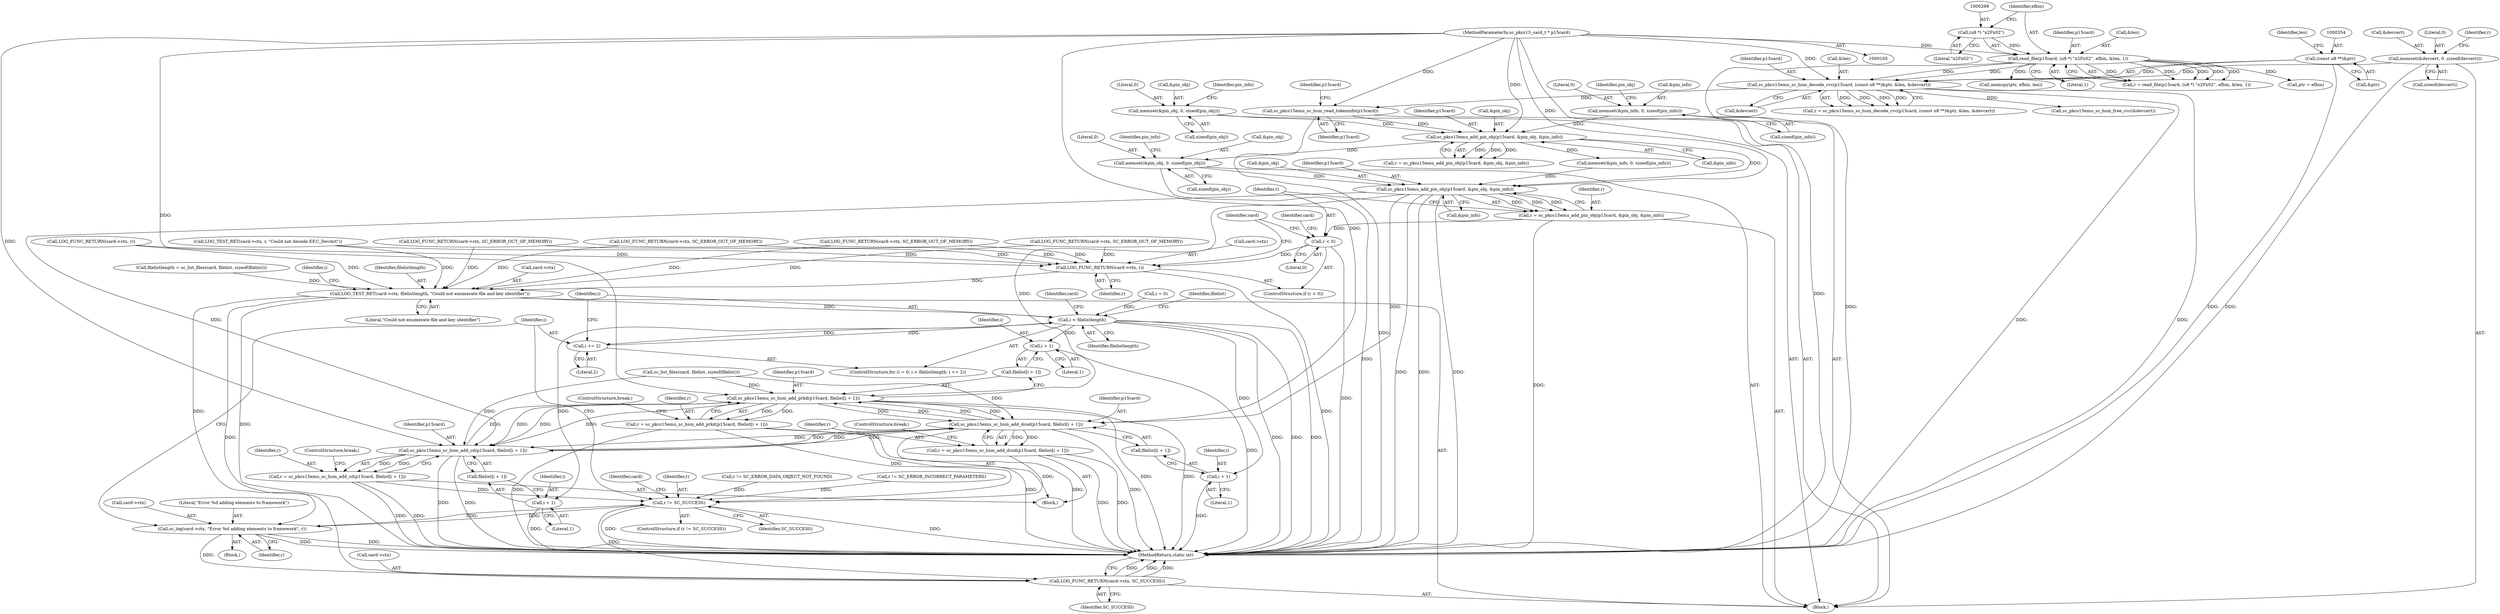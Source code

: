 digraph "0_OpenSC_360e95d45ac4123255a4c796db96337f332160ad#diff-d643a0fa169471dbf2912f4866dc49c5_6@API" {
"1000778" [label="(Call,memset(&pin_obj, 0, sizeof(pin_obj)))"];
"1000757" [label="(Call,sc_pkcs15emu_add_pin_obj(p15card, &pin_obj, &pin_info))"];
"1000367" [label="(Call,sc_pkcs15emu_sc_hsm_read_tokeninfo(p15card))"];
"1000351" [label="(Call,sc_pkcs15emu_sc_hsm_decode_cvc(p15card, (const u8 **)&ptr, &len, &devcert))"];
"1000296" [label="(Call,read_file(p15card, (u8 *) \"\x2F\x02\", efbin, &len, 1))"];
"1000106" [label="(MethodParameterIn,sc_pkcs15_card_t * p15card)"];
"1000298" [label="(Call,(u8 *) \"\x2F\x02\")"];
"1000353" [label="(Call,(const u8 **)&ptr)"];
"1000343" [label="(Call,memset(&devcert, 0 ,sizeof(devcert)))"];
"1000612" [label="(Call,memset(&pin_obj, 0, sizeof(pin_obj)))"];
"1000606" [label="(Call,memset(&pin_info, 0, sizeof(pin_info)))"];
"1000907" [label="(Call,sc_pkcs15emu_add_pin_obj(p15card, &pin_obj, &pin_info))"];
"1000905" [label="(Call,r = sc_pkcs15emu_add_pin_obj(p15card, &pin_obj, &pin_info))"];
"1000914" [label="(Call,r < 0)"];
"1000917" [label="(Call,LOG_FUNC_RETURN(card->ctx, r))"];
"1001021" [label="(Call,LOG_TEST_RET(card->ctx, filelistlength, \"Could not enumerate file and key identifier\"))"];
"1001031" [label="(Call,i < filelistlength)"];
"1001034" [label="(Call,i += 2)"];
"1001050" [label="(Call,i + 1)"];
"1001061" [label="(Call,i + 1)"];
"1001072" [label="(Call,i + 1)"];
"1001081" [label="(Call,sc_log(card->ctx, \"Error %d adding elements to framework\", r))"];
"1001077" [label="(Call,r != SC_SUCCESS)"];
"1001087" [label="(Call,LOG_FUNC_RETURN(card->ctx, SC_SUCCESS))"];
"1001046" [label="(Call,sc_pkcs15emu_sc_hsm_add_prkd(p15card, filelist[i + 1]))"];
"1001044" [label="(Call,r = sc_pkcs15emu_sc_hsm_add_prkd(p15card, filelist[i + 1]))"];
"1001057" [label="(Call,sc_pkcs15emu_sc_hsm_add_dcod(p15card, filelist[i + 1]))"];
"1001055" [label="(Call,r = sc_pkcs15emu_sc_hsm_add_dcod(p15card, filelist[i + 1]))"];
"1001068" [label="(Call,sc_pkcs15emu_sc_hsm_add_cd(p15card, filelist[i + 1]))"];
"1001066" [label="(Call,r = sc_pkcs15emu_sc_hsm_add_cd(p15card, filelist[i + 1]))"];
"1000359" [label="(Call,&devcert)"];
"1001058" [label="(Identifier,p15card)"];
"1000926" [label="(Identifier,card)"];
"1001052" [label="(Literal,1)"];
"1001080" [label="(Block,)"];
"1001053" [label="(ControlStructure,break;)"];
"1000367" [label="(Call,sc_pkcs15emu_sc_hsm_read_tokeninfo(p15card))"];
"1001031" [label="(Call,i < filelistlength)"];
"1001027" [label="(ControlStructure,for (i = 0; i < filelistlength; i += 2))"];
"1001070" [label="(Call,filelist[i + 1])"];
"1000757" [label="(Call,sc_pkcs15emu_add_pin_obj(p15card, &pin_obj, &pin_info))"];
"1000357" [label="(Call,&len)"];
"1001057" [label="(Call,sc_pkcs15emu_sc_hsm_add_dcod(p15card, filelist[i + 1]))"];
"1000609" [label="(Literal,0)"];
"1001069" [label="(Identifier,p15card)"];
"1000615" [label="(Literal,0)"];
"1001003" [label="(Call,r != SC_ERROR_DATA_OBJECT_NOT_FOUND)"];
"1001079" [label="(Identifier,SC_SUCCESS)"];
"1001082" [label="(Call,card->ctx)"];
"1000302" [label="(Call,&len)"];
"1000782" [label="(Call,sizeof(pin_obj))"];
"1001006" [label="(Call,r != SC_ERROR_INCORRECT_PARAMETERS)"];
"1000301" [label="(Identifier,efbin)"];
"1000918" [label="(Call,card->ctx)"];
"1001014" [label="(Call,filelistlength = sc_list_files(card, filelist, sizeof(filelist)))"];
"1000298" [label="(Call,(u8 *) \"\x2F\x02\")"];
"1000297" [label="(Identifier,p15card)"];
"1001073" [label="(Identifier,i)"];
"1001075" [label="(ControlStructure,break;)"];
"1001088" [label="(Call,card->ctx)"];
"1000612" [label="(Call,memset(&pin_obj, 0, sizeof(pin_obj)))"];
"1000355" [label="(Call,&ptr)"];
"1001029" [label="(Identifier,i)"];
"1001074" [label="(Literal,1)"];
"1000361" [label="(Call,LOG_TEST_RET(card->ctx, r, \"Could not decode EF.C_DevAut\"))"];
"1000906" [label="(Identifier,r)"];
"1001066" [label="(Call,r = sc_pkcs15emu_sc_hsm_add_cd(p15card, filelist[i + 1]))"];
"1001021" [label="(Call,LOG_TEST_RET(card->ctx, filelistlength, \"Could not enumerate file and key identifier\"))"];
"1000755" [label="(Call,r = sc_pkcs15emu_add_pin_obj(p15card, &pin_obj, &pin_info))"];
"1001062" [label="(Identifier,i)"];
"1000909" [label="(Call,&pin_obj)"];
"1001055" [label="(Call,r = sc_pkcs15emu_sc_hsm_add_dcod(p15card, filelist[i + 1]))"];
"1000571" [label="(Call,LOG_FUNC_RETURN(card->ctx, SC_ERROR_OUT_OF_MEMORY))"];
"1000107" [label="(Block,)"];
"1000352" [label="(Identifier,p15card)"];
"1000326" [label="(Call,memcpy(ptr, efbin, len))"];
"1001033" [label="(Identifier,filelistlength)"];
"1001085" [label="(Literal,\"Error %d adding elements to framework\")"];
"1000530" [label="(Call,LOG_FUNC_RETURN(card->ctx, SC_ERROR_OUT_OF_MEMORY))"];
"1000300" [label="(Literal,\"\x2F\x02\")"];
"1000350" [label="(Identifier,r)"];
"1000916" [label="(Literal,0)"];
"1001047" [label="(Identifier,p15card)"];
"1001072" [label="(Call,i + 1)"];
"1001036" [label="(Literal,2)"];
"1000779" [label="(Call,&pin_obj)"];
"1000907" [label="(Call,sc_pkcs15emu_add_pin_obj(p15card, &pin_obj, &pin_info))"];
"1000761" [label="(Call,&pin_info)"];
"1001046" [label="(Call,sc_pkcs15emu_sc_hsm_add_prkd(p15card, filelist[i + 1]))"];
"1001063" [label="(Literal,1)"];
"1001092" [label="(MethodReturn,static int)"];
"1000613" [label="(Call,&pin_obj)"];
"1001081" [label="(Call,sc_log(card->ctx, \"Error %d adding elements to framework\", r))"];
"1000758" [label="(Identifier,p15card)"];
"1000919" [label="(Identifier,card)"];
"1001083" [label="(Identifier,card)"];
"1000343" [label="(Call,memset(&devcert, 0 ,sizeof(devcert)))"];
"1001051" [label="(Identifier,i)"];
"1000914" [label="(Call,r < 0)"];
"1001061" [label="(Call,i + 1)"];
"1001025" [label="(Identifier,filelistlength)"];
"1001091" [label="(Identifier,SC_SUCCESS)"];
"1000606" [label="(Call,memset(&pin_info, 0, sizeof(pin_info)))"];
"1000344" [label="(Call,&devcert)"];
"1000614" [label="(Identifier,pin_obj)"];
"1000351" [label="(Call,sc_pkcs15emu_sc_hsm_decode_cvc(p15card, (const u8 **)&ptr, &len, &devcert))"];
"1001067" [label="(Identifier,r)"];
"1001026" [label="(Literal,\"Could not enumerate file and key identifier\")"];
"1000346" [label="(Literal,0)"];
"1000607" [label="(Call,&pin_info)"];
"1000349" [label="(Call,r = sc_pkcs15emu_sc_hsm_decode_cvc(p15card, (const u8 **)&ptr, &len, &devcert))"];
"1001045" [label="(Identifier,r)"];
"1000304" [label="(Literal,1)"];
"1000917" [label="(Call,LOG_FUNC_RETURN(card->ctx, r))"];
"1001086" [label="(Identifier,r)"];
"1000767" [label="(Call,LOG_FUNC_RETURN(card->ctx, r))"];
"1001022" [label="(Call,card->ctx)"];
"1001078" [label="(Identifier,r)"];
"1001056" [label="(Identifier,r)"];
"1000759" [label="(Call,&pin_obj)"];
"1000347" [label="(Call,sizeof(devcert))"];
"1000603" [label="(Call,sc_pkcs15emu_sc_hsm_free_cvc(&devcert))"];
"1000294" [label="(Call,r = read_file(p15card, (u8 *) \"\x2F\x02\", efbin, &len, 1))"];
"1001044" [label="(Call,r = sc_pkcs15emu_sc_hsm_add_prkd(p15card, filelist[i + 1]))"];
"1001087" [label="(Call,LOG_FUNC_RETURN(card->ctx, SC_SUCCESS))"];
"1000610" [label="(Call,sizeof(pin_info))"];
"1000921" [label="(Identifier,r)"];
"1001089" [label="(Identifier,card)"];
"1001064" [label="(ControlStructure,break;)"];
"1001042" [label="(Block,)"];
"1000368" [label="(Identifier,p15card)"];
"1000908" [label="(Identifier,p15card)"];
"1000509" [label="(Call,LOG_FUNC_RETURN(card->ctx, SC_ERROR_OUT_OF_MEMORY))"];
"1000905" [label="(Call,r = sc_pkcs15emu_add_pin_obj(p15card, &pin_obj, &pin_info))"];
"1000296" [label="(Call,read_file(p15card, (u8 *) \"\x2F\x02\", efbin, &len, 1))"];
"1001028" [label="(Call,i = 0)"];
"1001068" [label="(Call,sc_pkcs15emu_sc_hsm_add_cd(p15card, filelist[i + 1]))"];
"1000911" [label="(Call,&pin_info)"];
"1001040" [label="(Identifier,filelist)"];
"1001048" [label="(Call,filelist[i + 1])"];
"1001059" [label="(Call,filelist[i + 1])"];
"1000621" [label="(Identifier,pin_info)"];
"1000781" [label="(Literal,0)"];
"1000787" [label="(Identifier,pin_info)"];
"1000106" [label="(MethodParameterIn,sc_pkcs15_card_t * p15card)"];
"1001050" [label="(Call,i + 1)"];
"1000358" [label="(Identifier,len)"];
"1000616" [label="(Call,sizeof(pin_obj))"];
"1001077" [label="(Call,r != SC_SUCCESS)"];
"1000772" [label="(Call,memset(&pin_info, 0, sizeof(pin_info)))"];
"1000373" [label="(Identifier,p15card)"];
"1000915" [label="(Identifier,r)"];
"1001076" [label="(ControlStructure,if (r != SC_SUCCESS))"];
"1000340" [label="(Call,ptr = efbin)"];
"1000913" [label="(ControlStructure,if (r < 0))"];
"1000421" [label="(Call,LOG_FUNC_RETURN(card->ctx, SC_ERROR_OUT_OF_MEMORY))"];
"1000353" [label="(Call,(const u8 **)&ptr)"];
"1001034" [label="(Call,i += 2)"];
"1001032" [label="(Identifier,i)"];
"1001035" [label="(Identifier,i)"];
"1000778" [label="(Call,memset(&pin_obj, 0, sizeof(pin_obj)))"];
"1001016" [label="(Call,sc_list_files(card, filelist, sizeof(filelist)))"];
"1000778" -> "1000107"  [label="AST: "];
"1000778" -> "1000782"  [label="CFG: "];
"1000779" -> "1000778"  [label="AST: "];
"1000781" -> "1000778"  [label="AST: "];
"1000782" -> "1000778"  [label="AST: "];
"1000787" -> "1000778"  [label="CFG: "];
"1000778" -> "1001092"  [label="DDG: "];
"1000757" -> "1000778"  [label="DDG: "];
"1000778" -> "1000907"  [label="DDG: "];
"1000757" -> "1000755"  [label="AST: "];
"1000757" -> "1000761"  [label="CFG: "];
"1000758" -> "1000757"  [label="AST: "];
"1000759" -> "1000757"  [label="AST: "];
"1000761" -> "1000757"  [label="AST: "];
"1000755" -> "1000757"  [label="CFG: "];
"1000757" -> "1000755"  [label="DDG: "];
"1000757" -> "1000755"  [label="DDG: "];
"1000757" -> "1000755"  [label="DDG: "];
"1000367" -> "1000757"  [label="DDG: "];
"1000106" -> "1000757"  [label="DDG: "];
"1000612" -> "1000757"  [label="DDG: "];
"1000606" -> "1000757"  [label="DDG: "];
"1000757" -> "1000772"  [label="DDG: "];
"1000757" -> "1000907"  [label="DDG: "];
"1000367" -> "1000107"  [label="AST: "];
"1000367" -> "1000368"  [label="CFG: "];
"1000368" -> "1000367"  [label="AST: "];
"1000373" -> "1000367"  [label="CFG: "];
"1000367" -> "1001092"  [label="DDG: "];
"1000351" -> "1000367"  [label="DDG: "];
"1000106" -> "1000367"  [label="DDG: "];
"1000351" -> "1000349"  [label="AST: "];
"1000351" -> "1000359"  [label="CFG: "];
"1000352" -> "1000351"  [label="AST: "];
"1000353" -> "1000351"  [label="AST: "];
"1000357" -> "1000351"  [label="AST: "];
"1000359" -> "1000351"  [label="AST: "];
"1000349" -> "1000351"  [label="CFG: "];
"1000351" -> "1001092"  [label="DDG: "];
"1000351" -> "1001092"  [label="DDG: "];
"1000351" -> "1000349"  [label="DDG: "];
"1000351" -> "1000349"  [label="DDG: "];
"1000351" -> "1000349"  [label="DDG: "];
"1000351" -> "1000349"  [label="DDG: "];
"1000296" -> "1000351"  [label="DDG: "];
"1000296" -> "1000351"  [label="DDG: "];
"1000106" -> "1000351"  [label="DDG: "];
"1000353" -> "1000351"  [label="DDG: "];
"1000343" -> "1000351"  [label="DDG: "];
"1000351" -> "1000603"  [label="DDG: "];
"1000296" -> "1000294"  [label="AST: "];
"1000296" -> "1000304"  [label="CFG: "];
"1000297" -> "1000296"  [label="AST: "];
"1000298" -> "1000296"  [label="AST: "];
"1000301" -> "1000296"  [label="AST: "];
"1000302" -> "1000296"  [label="AST: "];
"1000304" -> "1000296"  [label="AST: "];
"1000294" -> "1000296"  [label="CFG: "];
"1000296" -> "1001092"  [label="DDG: "];
"1000296" -> "1000294"  [label="DDG: "];
"1000296" -> "1000294"  [label="DDG: "];
"1000296" -> "1000294"  [label="DDG: "];
"1000296" -> "1000294"  [label="DDG: "];
"1000296" -> "1000294"  [label="DDG: "];
"1000106" -> "1000296"  [label="DDG: "];
"1000298" -> "1000296"  [label="DDG: "];
"1000296" -> "1000326"  [label="DDG: "];
"1000296" -> "1000340"  [label="DDG: "];
"1000106" -> "1000105"  [label="AST: "];
"1000106" -> "1001092"  [label="DDG: "];
"1000106" -> "1000907"  [label="DDG: "];
"1000106" -> "1001046"  [label="DDG: "];
"1000106" -> "1001057"  [label="DDG: "];
"1000106" -> "1001068"  [label="DDG: "];
"1000298" -> "1000300"  [label="CFG: "];
"1000299" -> "1000298"  [label="AST: "];
"1000300" -> "1000298"  [label="AST: "];
"1000301" -> "1000298"  [label="CFG: "];
"1000353" -> "1000355"  [label="CFG: "];
"1000354" -> "1000353"  [label="AST: "];
"1000355" -> "1000353"  [label="AST: "];
"1000358" -> "1000353"  [label="CFG: "];
"1000353" -> "1001092"  [label="DDG: "];
"1000343" -> "1000107"  [label="AST: "];
"1000343" -> "1000347"  [label="CFG: "];
"1000344" -> "1000343"  [label="AST: "];
"1000346" -> "1000343"  [label="AST: "];
"1000347" -> "1000343"  [label="AST: "];
"1000350" -> "1000343"  [label="CFG: "];
"1000343" -> "1001092"  [label="DDG: "];
"1000612" -> "1000107"  [label="AST: "];
"1000612" -> "1000616"  [label="CFG: "];
"1000613" -> "1000612"  [label="AST: "];
"1000615" -> "1000612"  [label="AST: "];
"1000616" -> "1000612"  [label="AST: "];
"1000621" -> "1000612"  [label="CFG: "];
"1000606" -> "1000107"  [label="AST: "];
"1000606" -> "1000610"  [label="CFG: "];
"1000607" -> "1000606"  [label="AST: "];
"1000609" -> "1000606"  [label="AST: "];
"1000610" -> "1000606"  [label="AST: "];
"1000614" -> "1000606"  [label="CFG: "];
"1000907" -> "1000905"  [label="AST: "];
"1000907" -> "1000911"  [label="CFG: "];
"1000908" -> "1000907"  [label="AST: "];
"1000909" -> "1000907"  [label="AST: "];
"1000911" -> "1000907"  [label="AST: "];
"1000905" -> "1000907"  [label="CFG: "];
"1000907" -> "1001092"  [label="DDG: "];
"1000907" -> "1001092"  [label="DDG: "];
"1000907" -> "1001092"  [label="DDG: "];
"1000907" -> "1000905"  [label="DDG: "];
"1000907" -> "1000905"  [label="DDG: "];
"1000907" -> "1000905"  [label="DDG: "];
"1000772" -> "1000907"  [label="DDG: "];
"1000907" -> "1001046"  [label="DDG: "];
"1000907" -> "1001057"  [label="DDG: "];
"1000907" -> "1001068"  [label="DDG: "];
"1000905" -> "1000107"  [label="AST: "];
"1000906" -> "1000905"  [label="AST: "];
"1000915" -> "1000905"  [label="CFG: "];
"1000905" -> "1001092"  [label="DDG: "];
"1000905" -> "1000914"  [label="DDG: "];
"1000914" -> "1000913"  [label="AST: "];
"1000914" -> "1000916"  [label="CFG: "];
"1000915" -> "1000914"  [label="AST: "];
"1000916" -> "1000914"  [label="AST: "];
"1000919" -> "1000914"  [label="CFG: "];
"1000926" -> "1000914"  [label="CFG: "];
"1000914" -> "1001092"  [label="DDG: "];
"1000914" -> "1000917"  [label="DDG: "];
"1000917" -> "1000913"  [label="AST: "];
"1000917" -> "1000921"  [label="CFG: "];
"1000918" -> "1000917"  [label="AST: "];
"1000921" -> "1000917"  [label="AST: "];
"1000926" -> "1000917"  [label="CFG: "];
"1000917" -> "1001092"  [label="DDG: "];
"1000530" -> "1000917"  [label="DDG: "];
"1000421" -> "1000917"  [label="DDG: "];
"1000571" -> "1000917"  [label="DDG: "];
"1000361" -> "1000917"  [label="DDG: "];
"1000509" -> "1000917"  [label="DDG: "];
"1000767" -> "1000917"  [label="DDG: "];
"1000917" -> "1001021"  [label="DDG: "];
"1001021" -> "1000107"  [label="AST: "];
"1001021" -> "1001026"  [label="CFG: "];
"1001022" -> "1001021"  [label="AST: "];
"1001025" -> "1001021"  [label="AST: "];
"1001026" -> "1001021"  [label="AST: "];
"1001029" -> "1001021"  [label="CFG: "];
"1001021" -> "1001092"  [label="DDG: "];
"1000530" -> "1001021"  [label="DDG: "];
"1000421" -> "1001021"  [label="DDG: "];
"1000571" -> "1001021"  [label="DDG: "];
"1000361" -> "1001021"  [label="DDG: "];
"1000509" -> "1001021"  [label="DDG: "];
"1000767" -> "1001021"  [label="DDG: "];
"1001014" -> "1001021"  [label="DDG: "];
"1001021" -> "1001031"  [label="DDG: "];
"1001021" -> "1001081"  [label="DDG: "];
"1001021" -> "1001087"  [label="DDG: "];
"1001031" -> "1001027"  [label="AST: "];
"1001031" -> "1001033"  [label="CFG: "];
"1001032" -> "1001031"  [label="AST: "];
"1001033" -> "1001031"  [label="AST: "];
"1001040" -> "1001031"  [label="CFG: "];
"1001089" -> "1001031"  [label="CFG: "];
"1001031" -> "1001092"  [label="DDG: "];
"1001031" -> "1001092"  [label="DDG: "];
"1001031" -> "1001092"  [label="DDG: "];
"1001034" -> "1001031"  [label="DDG: "];
"1001028" -> "1001031"  [label="DDG: "];
"1001031" -> "1001034"  [label="DDG: "];
"1001031" -> "1001050"  [label="DDG: "];
"1001031" -> "1001061"  [label="DDG: "];
"1001031" -> "1001072"  [label="DDG: "];
"1001034" -> "1001027"  [label="AST: "];
"1001034" -> "1001036"  [label="CFG: "];
"1001035" -> "1001034"  [label="AST: "];
"1001036" -> "1001034"  [label="AST: "];
"1001032" -> "1001034"  [label="CFG: "];
"1001050" -> "1001048"  [label="AST: "];
"1001050" -> "1001052"  [label="CFG: "];
"1001051" -> "1001050"  [label="AST: "];
"1001052" -> "1001050"  [label="AST: "];
"1001048" -> "1001050"  [label="CFG: "];
"1001050" -> "1001092"  [label="DDG: "];
"1001061" -> "1001059"  [label="AST: "];
"1001061" -> "1001063"  [label="CFG: "];
"1001062" -> "1001061"  [label="AST: "];
"1001063" -> "1001061"  [label="AST: "];
"1001059" -> "1001061"  [label="CFG: "];
"1001061" -> "1001092"  [label="DDG: "];
"1001072" -> "1001070"  [label="AST: "];
"1001072" -> "1001074"  [label="CFG: "];
"1001073" -> "1001072"  [label="AST: "];
"1001074" -> "1001072"  [label="AST: "];
"1001070" -> "1001072"  [label="CFG: "];
"1001072" -> "1001092"  [label="DDG: "];
"1001081" -> "1001080"  [label="AST: "];
"1001081" -> "1001086"  [label="CFG: "];
"1001082" -> "1001081"  [label="AST: "];
"1001085" -> "1001081"  [label="AST: "];
"1001086" -> "1001081"  [label="AST: "];
"1001035" -> "1001081"  [label="CFG: "];
"1001081" -> "1001092"  [label="DDG: "];
"1001081" -> "1001092"  [label="DDG: "];
"1001081" -> "1001077"  [label="DDG: "];
"1001077" -> "1001081"  [label="DDG: "];
"1001081" -> "1001087"  [label="DDG: "];
"1001077" -> "1001076"  [label="AST: "];
"1001077" -> "1001079"  [label="CFG: "];
"1001078" -> "1001077"  [label="AST: "];
"1001079" -> "1001077"  [label="AST: "];
"1001083" -> "1001077"  [label="CFG: "];
"1001035" -> "1001077"  [label="CFG: "];
"1001077" -> "1001092"  [label="DDG: "];
"1001077" -> "1001092"  [label="DDG: "];
"1001044" -> "1001077"  [label="DDG: "];
"1001055" -> "1001077"  [label="DDG: "];
"1001006" -> "1001077"  [label="DDG: "];
"1001003" -> "1001077"  [label="DDG: "];
"1001066" -> "1001077"  [label="DDG: "];
"1001077" -> "1001087"  [label="DDG: "];
"1001087" -> "1000107"  [label="AST: "];
"1001087" -> "1001091"  [label="CFG: "];
"1001088" -> "1001087"  [label="AST: "];
"1001091" -> "1001087"  [label="AST: "];
"1001092" -> "1001087"  [label="CFG: "];
"1001087" -> "1001092"  [label="DDG: "];
"1001087" -> "1001092"  [label="DDG: "];
"1001087" -> "1001092"  [label="DDG: "];
"1001046" -> "1001044"  [label="AST: "];
"1001046" -> "1001048"  [label="CFG: "];
"1001047" -> "1001046"  [label="AST: "];
"1001048" -> "1001046"  [label="AST: "];
"1001044" -> "1001046"  [label="CFG: "];
"1001046" -> "1001092"  [label="DDG: "];
"1001046" -> "1001092"  [label="DDG: "];
"1001046" -> "1001044"  [label="DDG: "];
"1001046" -> "1001044"  [label="DDG: "];
"1001057" -> "1001046"  [label="DDG: "];
"1001057" -> "1001046"  [label="DDG: "];
"1001068" -> "1001046"  [label="DDG: "];
"1001068" -> "1001046"  [label="DDG: "];
"1001016" -> "1001046"  [label="DDG: "];
"1001046" -> "1001057"  [label="DDG: "];
"1001046" -> "1001057"  [label="DDG: "];
"1001046" -> "1001068"  [label="DDG: "];
"1001046" -> "1001068"  [label="DDG: "];
"1001044" -> "1001042"  [label="AST: "];
"1001045" -> "1001044"  [label="AST: "];
"1001053" -> "1001044"  [label="CFG: "];
"1001044" -> "1001092"  [label="DDG: "];
"1001044" -> "1001092"  [label="DDG: "];
"1001057" -> "1001055"  [label="AST: "];
"1001057" -> "1001059"  [label="CFG: "];
"1001058" -> "1001057"  [label="AST: "];
"1001059" -> "1001057"  [label="AST: "];
"1001055" -> "1001057"  [label="CFG: "];
"1001057" -> "1001092"  [label="DDG: "];
"1001057" -> "1001092"  [label="DDG: "];
"1001057" -> "1001055"  [label="DDG: "];
"1001057" -> "1001055"  [label="DDG: "];
"1001068" -> "1001057"  [label="DDG: "];
"1001068" -> "1001057"  [label="DDG: "];
"1001016" -> "1001057"  [label="DDG: "];
"1001057" -> "1001068"  [label="DDG: "];
"1001057" -> "1001068"  [label="DDG: "];
"1001055" -> "1001042"  [label="AST: "];
"1001056" -> "1001055"  [label="AST: "];
"1001064" -> "1001055"  [label="CFG: "];
"1001055" -> "1001092"  [label="DDG: "];
"1001055" -> "1001092"  [label="DDG: "];
"1001068" -> "1001066"  [label="AST: "];
"1001068" -> "1001070"  [label="CFG: "];
"1001069" -> "1001068"  [label="AST: "];
"1001070" -> "1001068"  [label="AST: "];
"1001066" -> "1001068"  [label="CFG: "];
"1001068" -> "1001092"  [label="DDG: "];
"1001068" -> "1001092"  [label="DDG: "];
"1001068" -> "1001066"  [label="DDG: "];
"1001068" -> "1001066"  [label="DDG: "];
"1001016" -> "1001068"  [label="DDG: "];
"1001066" -> "1001042"  [label="AST: "];
"1001067" -> "1001066"  [label="AST: "];
"1001075" -> "1001066"  [label="CFG: "];
"1001066" -> "1001092"  [label="DDG: "];
"1001066" -> "1001092"  [label="DDG: "];
}
